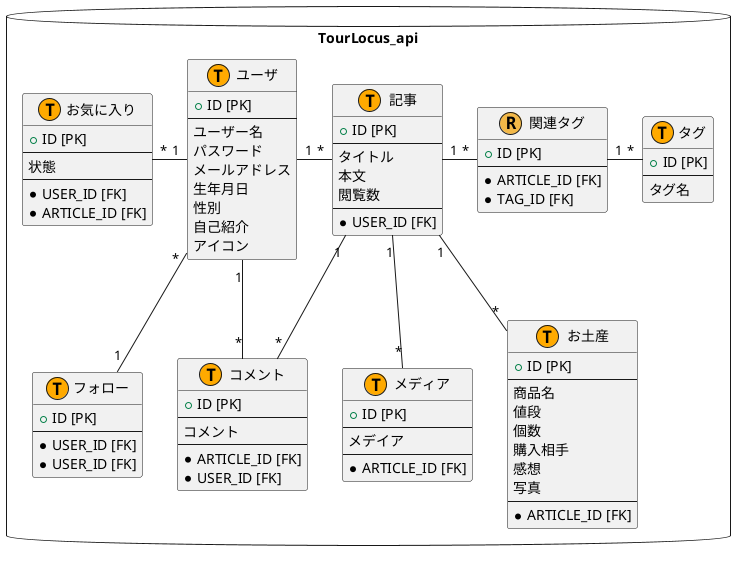 @startuml

package "TourLocus_api" as RDB <<Database>> {
  class "ユーザ" as users << T, FFAA00 >> {
    + ID [PK]
    ---
    ユーザー名
    パスワード
    メールアドレス
    生年月日
    性別
    自己紹介
    アイコン
  }

  class "記事" as articles << T, FFAA00>> {
    + ID [PK]
    ---
    タイトル
    本文
    閲覧数
    ---
    * USER_ID [FK]
  }

  class "フォロー" as follows << T, FFAA00 >> {
    + ID [PK]
    ---
    * USER_ID [FK]
    * USER_ID [FK]
  }

  class "コメント" as comments << T, FFAA00 >> {
    + ID [PK]
    ---
    コメント
    ---
    * ARTICLE_ID [FK] 
    * USER_ID [FK]
  }

  class "お気に入り" as favorites << T, FFAA00 >> {
    + ID [PK]
    ---
    状態
    ---
    * USER_ID [FK]
    * ARTICLE_ID [FK]
  }

  class "メディア" as media_file << T, FFAA00 >> {
    + ID [PK]
    ---
    メデイア
    ---
    * ARTICLE_ID [FK]
  }

  class "関連タグ" as article_tag << R, f2b848 >> {
   + ID [PK]
   ---
   * ARTICLE_ID [FK]
   * TAG_ID [FK] 
  }

  class "タグ" as tags << T, FFAA00 >> {
    + ID [PK]
    ---
    タグ名
  }

  class "お土産" as presents << T, FFAA00 >> {
    + ID [PK]
    ---
    商品名
    値段
    個数
    購入相手
    感想
    写真
    ---
    * ARTICLE_ID [FK]
  }
}

users "1" -ri- "*" articles
users "1" -le- "*" favorites
users "*" -do- "1" follows
articles  "1" -do- "*" comments
users "1" -do- "*" comments
articles "1" -do- "*" media_file
articles "1" -ri- "*" article_tag
article_tag "1" -ri- "*" tags
articles "1" -do- "*" presents

@enduml